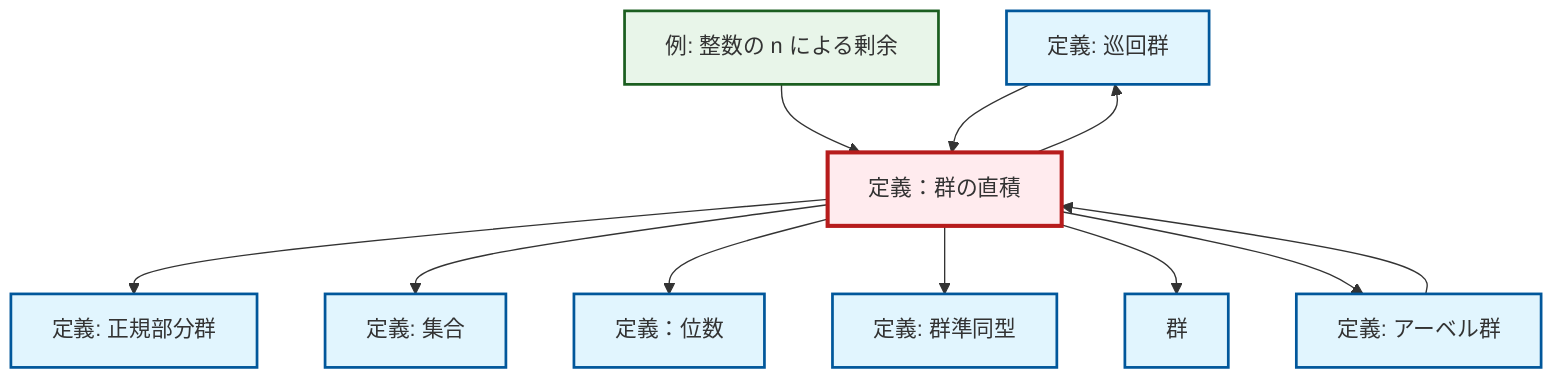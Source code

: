 graph TD
    classDef definition fill:#e1f5fe,stroke:#01579b,stroke-width:2px
    classDef theorem fill:#f3e5f5,stroke:#4a148c,stroke-width:2px
    classDef axiom fill:#fff3e0,stroke:#e65100,stroke-width:2px
    classDef example fill:#e8f5e9,stroke:#1b5e20,stroke-width:2px
    classDef current fill:#ffebee,stroke:#b71c1c,stroke-width:3px
    def-set["定義: 集合"]:::definition
    def-normal-subgroup["定義: 正規部分群"]:::definition
    def-cyclic-group["定義: 巡回群"]:::definition
    def-order["定義：位数"]:::definition
    def-direct-product["定義：群の直積"]:::definition
    ex-quotient-integers-mod-n["例: 整数の n による剰余"]:::example
    def-homomorphism["定義: 群準同型"]:::definition
    def-group["群"]:::definition
    def-abelian-group["定義: アーベル群"]:::definition
    def-direct-product --> def-normal-subgroup
    ex-quotient-integers-mod-n --> def-direct-product
    def-direct-product --> def-set
    def-direct-product --> def-order
    def-cyclic-group --> def-direct-product
    def-abelian-group --> def-direct-product
    def-direct-product --> def-homomorphism
    def-direct-product --> def-cyclic-group
    def-direct-product --> def-group
    def-direct-product --> def-abelian-group
    class def-direct-product current